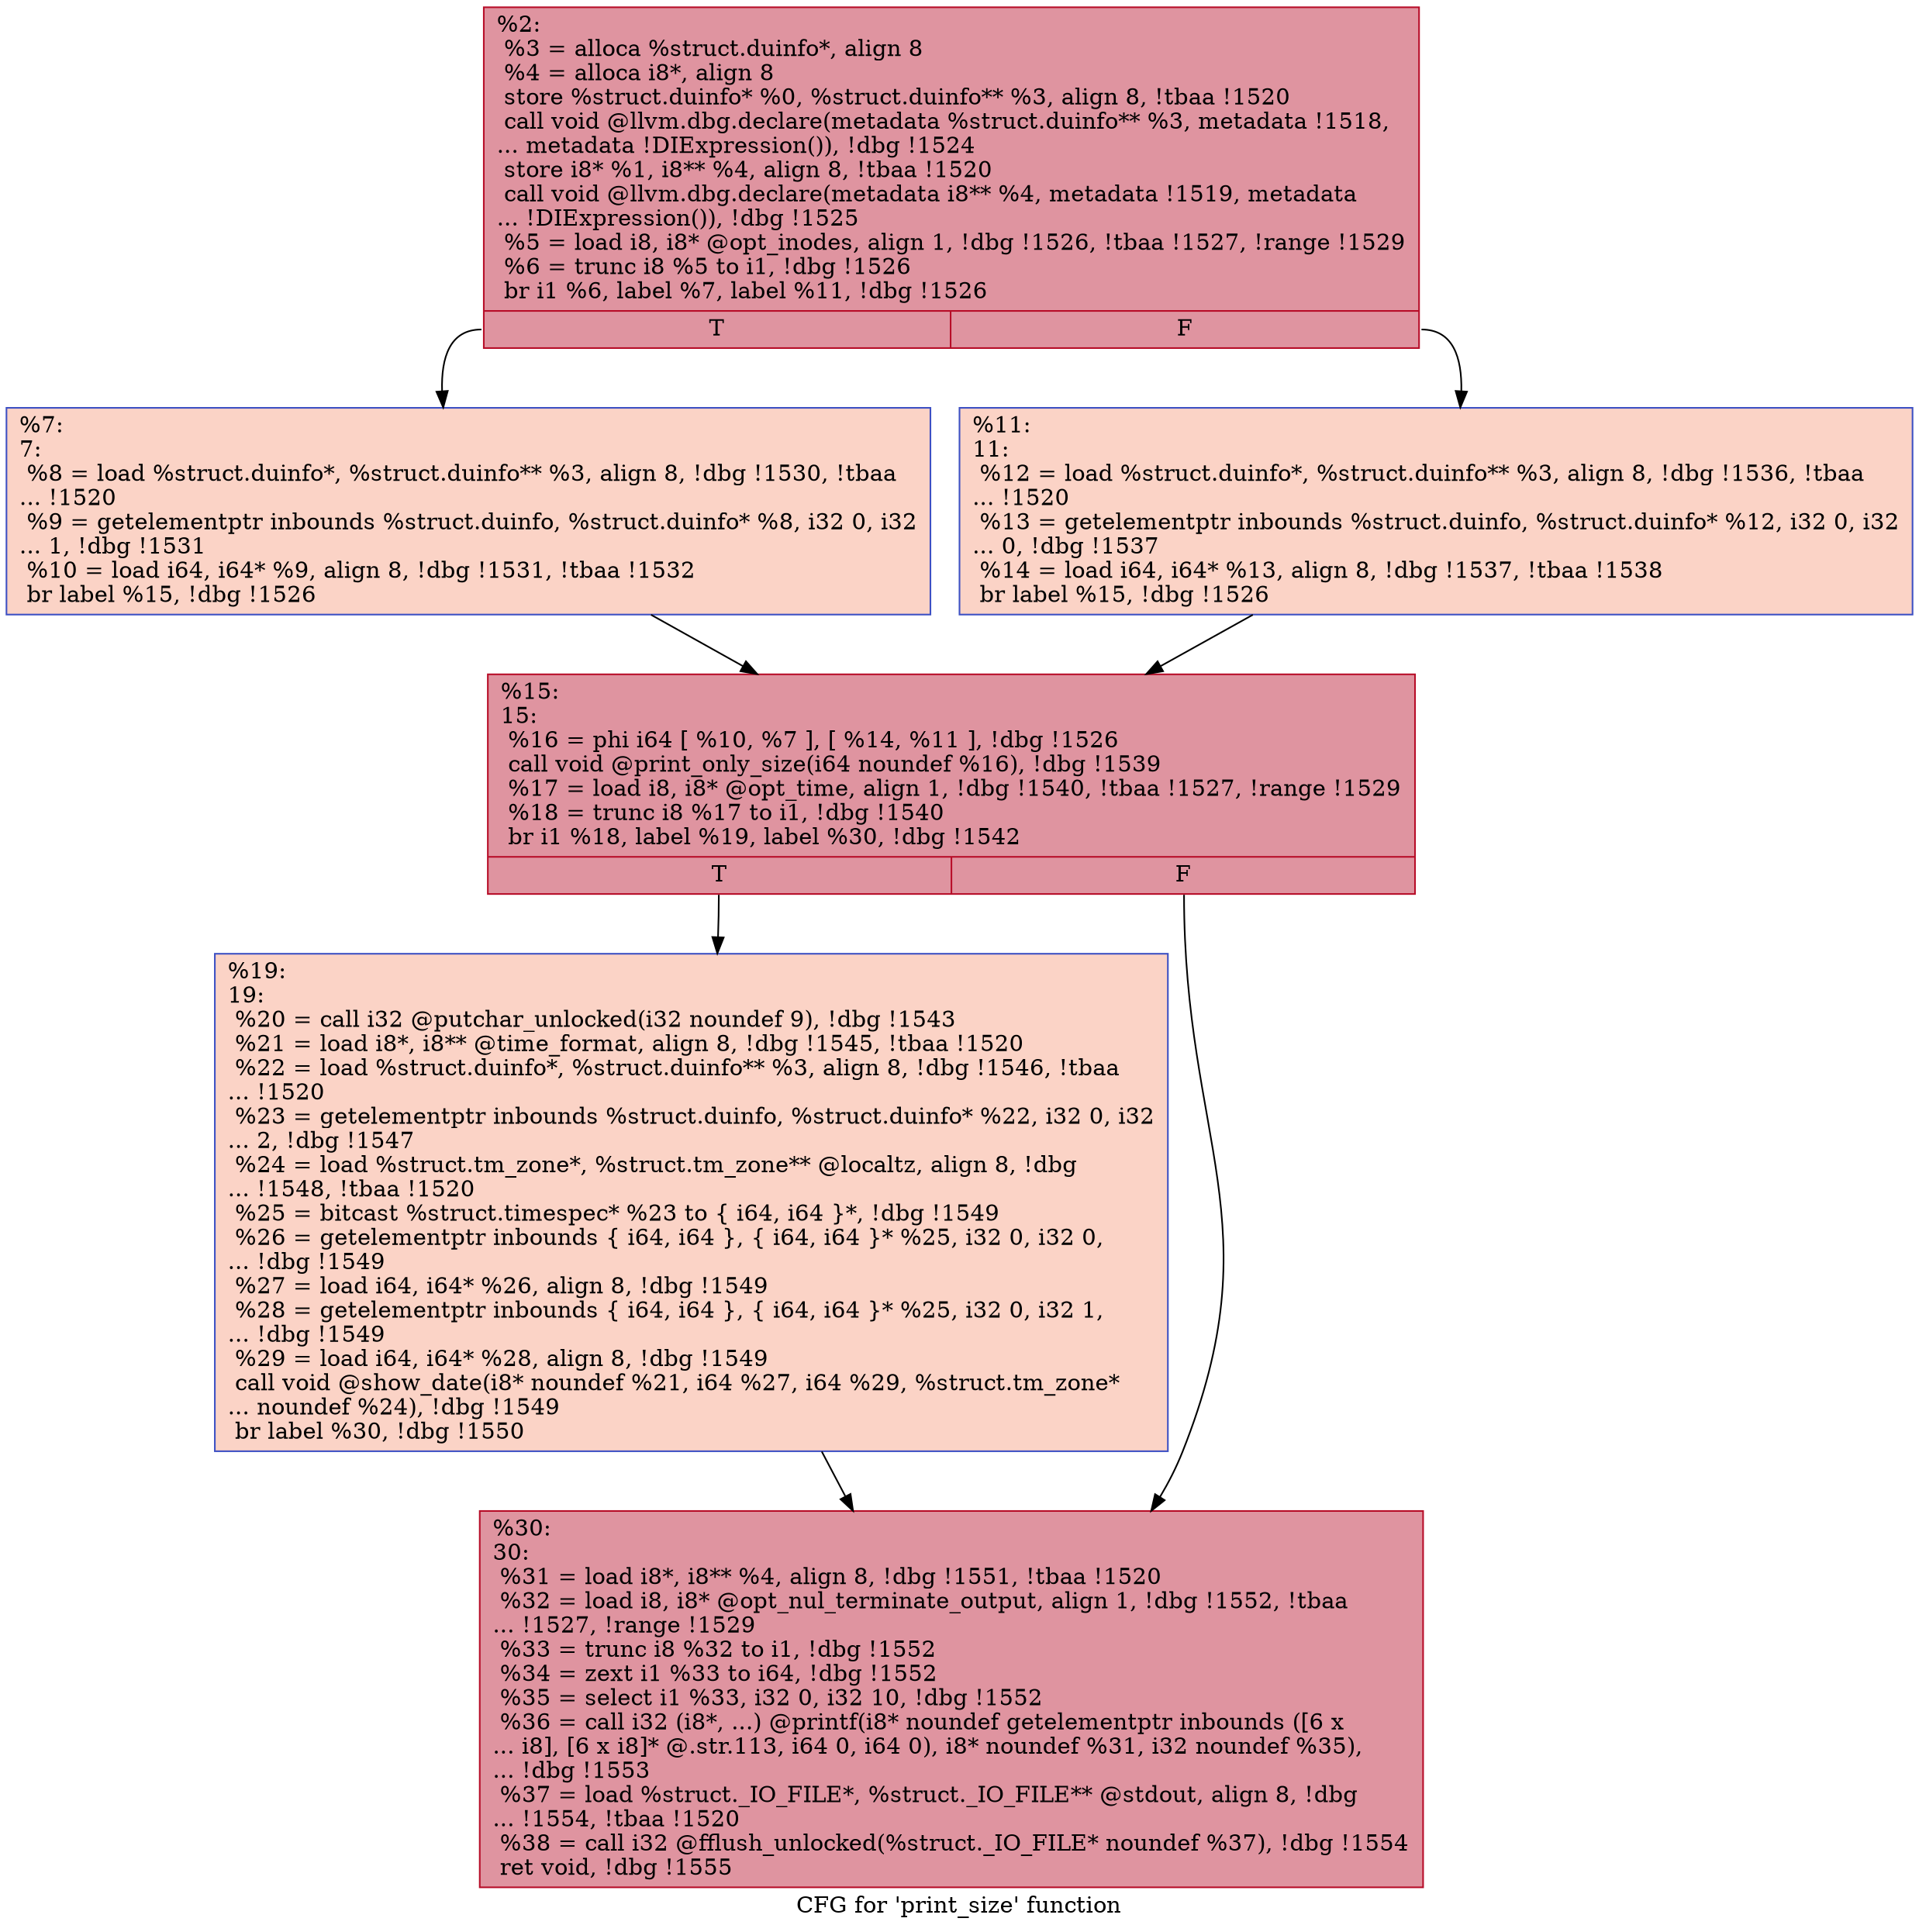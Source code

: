 digraph "CFG for 'print_size' function" {
	label="CFG for 'print_size' function";

	Node0x2365d90 [shape=record,color="#b70d28ff", style=filled, fillcolor="#b70d2870",label="{%2:\l  %3 = alloca %struct.duinfo*, align 8\l  %4 = alloca i8*, align 8\l  store %struct.duinfo* %0, %struct.duinfo** %3, align 8, !tbaa !1520\l  call void @llvm.dbg.declare(metadata %struct.duinfo** %3, metadata !1518,\l... metadata !DIExpression()), !dbg !1524\l  store i8* %1, i8** %4, align 8, !tbaa !1520\l  call void @llvm.dbg.declare(metadata i8** %4, metadata !1519, metadata\l... !DIExpression()), !dbg !1525\l  %5 = load i8, i8* @opt_inodes, align 1, !dbg !1526, !tbaa !1527, !range !1529\l  %6 = trunc i8 %5 to i1, !dbg !1526\l  br i1 %6, label %7, label %11, !dbg !1526\l|{<s0>T|<s1>F}}"];
	Node0x2365d90:s0 -> Node0x2365ea0;
	Node0x2365d90:s1 -> Node0x2365ef0;
	Node0x2365ea0 [shape=record,color="#3d50c3ff", style=filled, fillcolor="#f59c7d70",label="{%7:\l7:                                                \l  %8 = load %struct.duinfo*, %struct.duinfo** %3, align 8, !dbg !1530, !tbaa\l... !1520\l  %9 = getelementptr inbounds %struct.duinfo, %struct.duinfo* %8, i32 0, i32\l... 1, !dbg !1531\l  %10 = load i64, i64* %9, align 8, !dbg !1531, !tbaa !1532\l  br label %15, !dbg !1526\l}"];
	Node0x2365ea0 -> Node0x2365f40;
	Node0x2365ef0 [shape=record,color="#3d50c3ff", style=filled, fillcolor="#f59c7d70",label="{%11:\l11:                                               \l  %12 = load %struct.duinfo*, %struct.duinfo** %3, align 8, !dbg !1536, !tbaa\l... !1520\l  %13 = getelementptr inbounds %struct.duinfo, %struct.duinfo* %12, i32 0, i32\l... 0, !dbg !1537\l  %14 = load i64, i64* %13, align 8, !dbg !1537, !tbaa !1538\l  br label %15, !dbg !1526\l}"];
	Node0x2365ef0 -> Node0x2365f40;
	Node0x2365f40 [shape=record,color="#b70d28ff", style=filled, fillcolor="#b70d2870",label="{%15:\l15:                                               \l  %16 = phi i64 [ %10, %7 ], [ %14, %11 ], !dbg !1526\l  call void @print_only_size(i64 noundef %16), !dbg !1539\l  %17 = load i8, i8* @opt_time, align 1, !dbg !1540, !tbaa !1527, !range !1529\l  %18 = trunc i8 %17 to i1, !dbg !1540\l  br i1 %18, label %19, label %30, !dbg !1542\l|{<s0>T|<s1>F}}"];
	Node0x2365f40:s0 -> Node0x2365f90;
	Node0x2365f40:s1 -> Node0x2365fe0;
	Node0x2365f90 [shape=record,color="#3d50c3ff", style=filled, fillcolor="#f59c7d70",label="{%19:\l19:                                               \l  %20 = call i32 @putchar_unlocked(i32 noundef 9), !dbg !1543\l  %21 = load i8*, i8** @time_format, align 8, !dbg !1545, !tbaa !1520\l  %22 = load %struct.duinfo*, %struct.duinfo** %3, align 8, !dbg !1546, !tbaa\l... !1520\l  %23 = getelementptr inbounds %struct.duinfo, %struct.duinfo* %22, i32 0, i32\l... 2, !dbg !1547\l  %24 = load %struct.tm_zone*, %struct.tm_zone** @localtz, align 8, !dbg\l... !1548, !tbaa !1520\l  %25 = bitcast %struct.timespec* %23 to \{ i64, i64 \}*, !dbg !1549\l  %26 = getelementptr inbounds \{ i64, i64 \}, \{ i64, i64 \}* %25, i32 0, i32 0,\l... !dbg !1549\l  %27 = load i64, i64* %26, align 8, !dbg !1549\l  %28 = getelementptr inbounds \{ i64, i64 \}, \{ i64, i64 \}* %25, i32 0, i32 1,\l... !dbg !1549\l  %29 = load i64, i64* %28, align 8, !dbg !1549\l  call void @show_date(i8* noundef %21, i64 %27, i64 %29, %struct.tm_zone*\l... noundef %24), !dbg !1549\l  br label %30, !dbg !1550\l}"];
	Node0x2365f90 -> Node0x2365fe0;
	Node0x2365fe0 [shape=record,color="#b70d28ff", style=filled, fillcolor="#b70d2870",label="{%30:\l30:                                               \l  %31 = load i8*, i8** %4, align 8, !dbg !1551, !tbaa !1520\l  %32 = load i8, i8* @opt_nul_terminate_output, align 1, !dbg !1552, !tbaa\l... !1527, !range !1529\l  %33 = trunc i8 %32 to i1, !dbg !1552\l  %34 = zext i1 %33 to i64, !dbg !1552\l  %35 = select i1 %33, i32 0, i32 10, !dbg !1552\l  %36 = call i32 (i8*, ...) @printf(i8* noundef getelementptr inbounds ([6 x\l... i8], [6 x i8]* @.str.113, i64 0, i64 0), i8* noundef %31, i32 noundef %35),\l... !dbg !1553\l  %37 = load %struct._IO_FILE*, %struct._IO_FILE** @stdout, align 8, !dbg\l... !1554, !tbaa !1520\l  %38 = call i32 @fflush_unlocked(%struct._IO_FILE* noundef %37), !dbg !1554\l  ret void, !dbg !1555\l}"];
}
